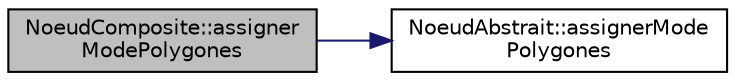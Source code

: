 digraph "NoeudComposite::assignerModePolygones"
{
  edge [fontname="Helvetica",fontsize="10",labelfontname="Helvetica",labelfontsize="10"];
  node [fontname="Helvetica",fontsize="10",shape=record];
  rankdir="LR";
  Node1 [label="NoeudComposite::assigner\lModePolygones",height=0.2,width=0.4,color="black", fillcolor="grey75", style="filled", fontcolor="black"];
  Node1 -> Node2 [color="midnightblue",fontsize="10",style="solid",fontname="Helvetica"];
  Node2 [label="NoeudAbstrait::assignerMode\lPolygones",height=0.2,width=0.4,color="black", fillcolor="white", style="filled",URL="$da/df4/class_noeud_abstrait.html#a726d9d0a524939f405aeeac3fbd06666",tooltip="Assigne le mode d&#39;affichage des polygones. "];
}

